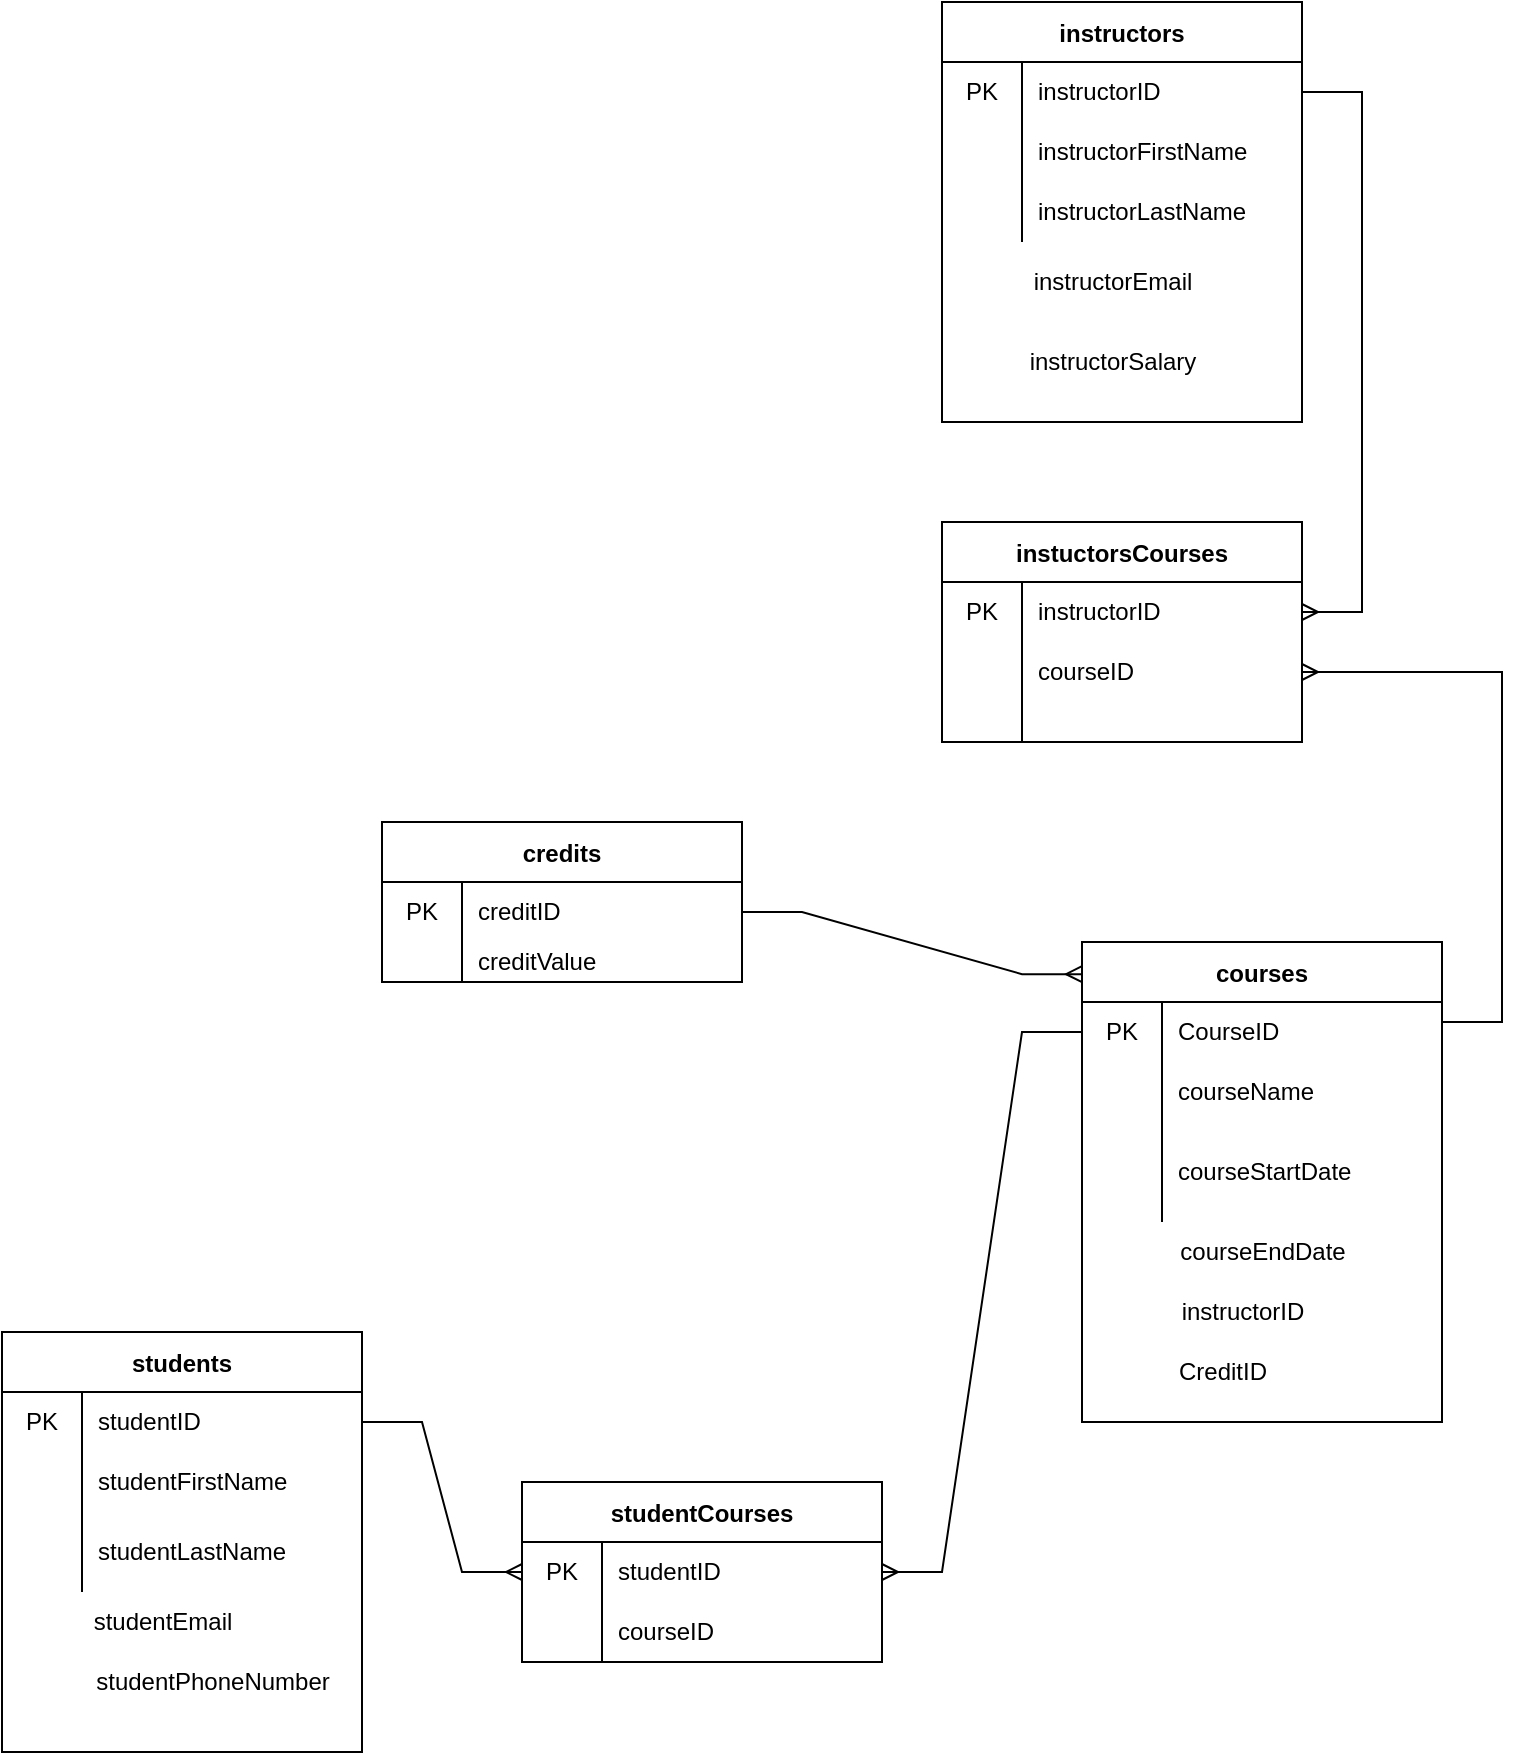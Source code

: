 <mxfile version="17.4.0" type="device"><diagram id="uofO51v1a0kYhhKg2YVV" name="Page-1"><mxGraphModel dx="2062" dy="1154" grid="1" gridSize="10" guides="1" tooltips="1" connect="1" arrows="1" fold="1" page="1" pageScale="1" pageWidth="850" pageHeight="1100" math="0" shadow="0"><root><mxCell id="0"/><mxCell id="1" parent="0"/><mxCell id="i9lTfoMAWdgRzrhwuy1H-7" value="studentCourses" style="shape=table;startSize=30;container=1;collapsible=0;childLayout=tableLayout;fixedRows=1;rowLines=0;fontStyle=1;" vertex="1" parent="1"><mxGeometry x="290" y="850" width="180" height="90" as="geometry"/></mxCell><mxCell id="i9lTfoMAWdgRzrhwuy1H-8" value="" style="shape=tableRow;horizontal=0;startSize=0;swimlaneHead=0;swimlaneBody=0;top=0;left=0;bottom=0;right=0;collapsible=0;dropTarget=0;fillColor=none;points=[[0,0.5],[1,0.5]];portConstraint=eastwest;" vertex="1" parent="i9lTfoMAWdgRzrhwuy1H-7"><mxGeometry y="30" width="180" height="30" as="geometry"/></mxCell><mxCell id="i9lTfoMAWdgRzrhwuy1H-9" value="PK" style="shape=partialRectangle;html=1;whiteSpace=wrap;connectable=0;fillColor=none;top=0;left=0;bottom=0;right=0;overflow=hidden;pointerEvents=1;" vertex="1" parent="i9lTfoMAWdgRzrhwuy1H-8"><mxGeometry width="40" height="30" as="geometry"><mxRectangle width="40" height="30" as="alternateBounds"/></mxGeometry></mxCell><mxCell id="i9lTfoMAWdgRzrhwuy1H-10" value="studentID" style="shape=partialRectangle;html=1;whiteSpace=wrap;connectable=0;fillColor=none;top=0;left=0;bottom=0;right=0;align=left;spacingLeft=6;overflow=hidden;" vertex="1" parent="i9lTfoMAWdgRzrhwuy1H-8"><mxGeometry x="40" width="140" height="30" as="geometry"><mxRectangle width="140" height="30" as="alternateBounds"/></mxGeometry></mxCell><mxCell id="i9lTfoMAWdgRzrhwuy1H-11" value="" style="shape=tableRow;horizontal=0;startSize=0;swimlaneHead=0;swimlaneBody=0;top=0;left=0;bottom=0;right=0;collapsible=0;dropTarget=0;fillColor=none;points=[[0,0.5],[1,0.5]];portConstraint=eastwest;" vertex="1" parent="i9lTfoMAWdgRzrhwuy1H-7"><mxGeometry y="60" width="180" height="30" as="geometry"/></mxCell><mxCell id="i9lTfoMAWdgRzrhwuy1H-12" value="" style="shape=partialRectangle;html=1;whiteSpace=wrap;connectable=0;fillColor=none;top=0;left=0;bottom=0;right=0;overflow=hidden;" vertex="1" parent="i9lTfoMAWdgRzrhwuy1H-11"><mxGeometry width="40" height="30" as="geometry"><mxRectangle width="40" height="30" as="alternateBounds"/></mxGeometry></mxCell><mxCell id="i9lTfoMAWdgRzrhwuy1H-13" value="courseID" style="shape=partialRectangle;html=1;whiteSpace=wrap;connectable=0;fillColor=none;top=0;left=0;bottom=0;right=0;align=left;spacingLeft=6;overflow=hidden;" vertex="1" parent="i9lTfoMAWdgRzrhwuy1H-11"><mxGeometry x="40" width="140" height="30" as="geometry"><mxRectangle width="140" height="30" as="alternateBounds"/></mxGeometry></mxCell><mxCell id="i9lTfoMAWdgRzrhwuy1H-19" value="credits" style="shape=table;startSize=30;container=1;collapsible=0;childLayout=tableLayout;fixedRows=1;rowLines=0;fontStyle=1;" vertex="1" parent="1"><mxGeometry x="220" y="520" width="180" height="80" as="geometry"/></mxCell><mxCell id="i9lTfoMAWdgRzrhwuy1H-20" value="" style="shape=tableRow;horizontal=0;startSize=0;swimlaneHead=0;swimlaneBody=0;top=0;left=0;bottom=0;right=0;collapsible=0;dropTarget=0;fillColor=none;points=[[0,0.5],[1,0.5]];portConstraint=eastwest;" vertex="1" parent="i9lTfoMAWdgRzrhwuy1H-19"><mxGeometry y="30" width="180" height="30" as="geometry"/></mxCell><mxCell id="i9lTfoMAWdgRzrhwuy1H-21" value="PK" style="shape=partialRectangle;html=1;whiteSpace=wrap;connectable=0;fillColor=none;top=0;left=0;bottom=0;right=0;overflow=hidden;pointerEvents=1;" vertex="1" parent="i9lTfoMAWdgRzrhwuy1H-20"><mxGeometry width="40" height="30" as="geometry"><mxRectangle width="40" height="30" as="alternateBounds"/></mxGeometry></mxCell><mxCell id="i9lTfoMAWdgRzrhwuy1H-22" value="creditID" style="shape=partialRectangle;html=1;whiteSpace=wrap;connectable=0;fillColor=none;top=0;left=0;bottom=0;right=0;align=left;spacingLeft=6;overflow=hidden;" vertex="1" parent="i9lTfoMAWdgRzrhwuy1H-20"><mxGeometry x="40" width="140" height="30" as="geometry"><mxRectangle width="140" height="30" as="alternateBounds"/></mxGeometry></mxCell><mxCell id="i9lTfoMAWdgRzrhwuy1H-23" value="" style="shape=tableRow;horizontal=0;startSize=0;swimlaneHead=0;swimlaneBody=0;top=0;left=0;bottom=0;right=0;collapsible=0;dropTarget=0;fillColor=none;points=[[0,0.5],[1,0.5]];portConstraint=eastwest;" vertex="1" parent="i9lTfoMAWdgRzrhwuy1H-19"><mxGeometry y="60" width="180" height="20" as="geometry"/></mxCell><mxCell id="i9lTfoMAWdgRzrhwuy1H-24" value="" style="shape=partialRectangle;html=1;whiteSpace=wrap;connectable=0;fillColor=none;top=0;left=0;bottom=0;right=0;overflow=hidden;" vertex="1" parent="i9lTfoMAWdgRzrhwuy1H-23"><mxGeometry width="40" height="20" as="geometry"><mxRectangle width="40" height="20" as="alternateBounds"/></mxGeometry></mxCell><mxCell id="i9lTfoMAWdgRzrhwuy1H-25" value="creditValue" style="shape=partialRectangle;html=1;whiteSpace=wrap;connectable=0;fillColor=none;top=0;left=0;bottom=0;right=0;align=left;spacingLeft=6;overflow=hidden;" vertex="1" parent="i9lTfoMAWdgRzrhwuy1H-23"><mxGeometry x="40" width="140" height="20" as="geometry"><mxRectangle width="140" height="20" as="alternateBounds"/></mxGeometry></mxCell><mxCell id="i9lTfoMAWdgRzrhwuy1H-29" value="instuctorsCourses" style="shape=table;startSize=30;container=1;collapsible=0;childLayout=tableLayout;fixedRows=1;rowLines=0;fontStyle=1;" vertex="1" parent="1"><mxGeometry x="500" y="370" width="180" height="110" as="geometry"/></mxCell><mxCell id="i9lTfoMAWdgRzrhwuy1H-30" value="" style="shape=tableRow;horizontal=0;startSize=0;swimlaneHead=0;swimlaneBody=0;top=0;left=0;bottom=0;right=0;collapsible=0;dropTarget=0;fillColor=none;points=[[0,0.5],[1,0.5]];portConstraint=eastwest;" vertex="1" parent="i9lTfoMAWdgRzrhwuy1H-29"><mxGeometry y="30" width="180" height="30" as="geometry"/></mxCell><mxCell id="i9lTfoMAWdgRzrhwuy1H-31" value="PK" style="shape=partialRectangle;html=1;whiteSpace=wrap;connectable=0;fillColor=none;top=0;left=0;bottom=0;right=0;overflow=hidden;pointerEvents=1;" vertex="1" parent="i9lTfoMAWdgRzrhwuy1H-30"><mxGeometry width="40" height="30" as="geometry"><mxRectangle width="40" height="30" as="alternateBounds"/></mxGeometry></mxCell><mxCell id="i9lTfoMAWdgRzrhwuy1H-32" value="instructorID" style="shape=partialRectangle;html=1;whiteSpace=wrap;connectable=0;fillColor=none;top=0;left=0;bottom=0;right=0;align=left;spacingLeft=6;overflow=hidden;" vertex="1" parent="i9lTfoMAWdgRzrhwuy1H-30"><mxGeometry x="40" width="140" height="30" as="geometry"><mxRectangle width="140" height="30" as="alternateBounds"/></mxGeometry></mxCell><mxCell id="i9lTfoMAWdgRzrhwuy1H-33" value="" style="shape=tableRow;horizontal=0;startSize=0;swimlaneHead=0;swimlaneBody=0;top=0;left=0;bottom=0;right=0;collapsible=0;dropTarget=0;fillColor=none;points=[[0,0.5],[1,0.5]];portConstraint=eastwest;" vertex="1" parent="i9lTfoMAWdgRzrhwuy1H-29"><mxGeometry y="60" width="180" height="30" as="geometry"/></mxCell><mxCell id="i9lTfoMAWdgRzrhwuy1H-34" value="" style="shape=partialRectangle;html=1;whiteSpace=wrap;connectable=0;fillColor=none;top=0;left=0;bottom=0;right=0;overflow=hidden;" vertex="1" parent="i9lTfoMAWdgRzrhwuy1H-33"><mxGeometry width="40" height="30" as="geometry"><mxRectangle width="40" height="30" as="alternateBounds"/></mxGeometry></mxCell><mxCell id="i9lTfoMAWdgRzrhwuy1H-35" value="courseID" style="shape=partialRectangle;html=1;whiteSpace=wrap;connectable=0;fillColor=none;top=0;left=0;bottom=0;right=0;align=left;spacingLeft=6;overflow=hidden;" vertex="1" parent="i9lTfoMAWdgRzrhwuy1H-33"><mxGeometry x="40" width="140" height="30" as="geometry"><mxRectangle width="140" height="30" as="alternateBounds"/></mxGeometry></mxCell><mxCell id="i9lTfoMAWdgRzrhwuy1H-36" value="" style="shape=tableRow;horizontal=0;startSize=0;swimlaneHead=0;swimlaneBody=0;top=0;left=0;bottom=0;right=0;collapsible=0;dropTarget=0;fillColor=none;points=[[0,0.5],[1,0.5]];portConstraint=eastwest;" vertex="1" parent="i9lTfoMAWdgRzrhwuy1H-29"><mxGeometry y="90" width="180" height="20" as="geometry"/></mxCell><mxCell id="i9lTfoMAWdgRzrhwuy1H-37" value="" style="shape=partialRectangle;html=1;whiteSpace=wrap;connectable=0;fillColor=none;top=0;left=0;bottom=0;right=0;overflow=hidden;" vertex="1" parent="i9lTfoMAWdgRzrhwuy1H-36"><mxGeometry width="40" height="20" as="geometry"><mxRectangle width="40" height="20" as="alternateBounds"/></mxGeometry></mxCell><mxCell id="i9lTfoMAWdgRzrhwuy1H-38" value="" style="shape=partialRectangle;html=1;whiteSpace=wrap;connectable=0;fillColor=none;top=0;left=0;bottom=0;right=0;align=left;spacingLeft=6;overflow=hidden;" vertex="1" parent="i9lTfoMAWdgRzrhwuy1H-36"><mxGeometry x="40" width="140" height="20" as="geometry"><mxRectangle width="140" height="20" as="alternateBounds"/></mxGeometry></mxCell><mxCell id="i9lTfoMAWdgRzrhwuy1H-39" value="courses" style="shape=table;startSize=30;container=1;collapsible=0;childLayout=tableLayout;fixedRows=1;rowLines=0;fontStyle=1;" vertex="1" parent="1"><mxGeometry x="570" y="580" width="180" height="240" as="geometry"/></mxCell><mxCell id="i9lTfoMAWdgRzrhwuy1H-40" value="" style="shape=tableRow;horizontal=0;startSize=0;swimlaneHead=0;swimlaneBody=0;top=0;left=0;bottom=0;right=0;collapsible=0;dropTarget=0;fillColor=none;points=[[0,0.5],[1,0.5]];portConstraint=eastwest;" vertex="1" parent="i9lTfoMAWdgRzrhwuy1H-39"><mxGeometry y="30" width="180" height="30" as="geometry"/></mxCell><mxCell id="i9lTfoMAWdgRzrhwuy1H-41" value="PK" style="shape=partialRectangle;html=1;whiteSpace=wrap;connectable=0;fillColor=none;top=0;left=0;bottom=0;right=0;overflow=hidden;pointerEvents=1;" vertex="1" parent="i9lTfoMAWdgRzrhwuy1H-40"><mxGeometry width="40" height="30" as="geometry"><mxRectangle width="40" height="30" as="alternateBounds"/></mxGeometry></mxCell><mxCell id="i9lTfoMAWdgRzrhwuy1H-42" value="CourseID" style="shape=partialRectangle;html=1;whiteSpace=wrap;connectable=0;fillColor=none;top=0;left=0;bottom=0;right=0;align=left;spacingLeft=6;overflow=hidden;" vertex="1" parent="i9lTfoMAWdgRzrhwuy1H-40"><mxGeometry x="40" width="140" height="30" as="geometry"><mxRectangle width="140" height="30" as="alternateBounds"/></mxGeometry></mxCell><mxCell id="i9lTfoMAWdgRzrhwuy1H-43" value="" style="shape=tableRow;horizontal=0;startSize=0;swimlaneHead=0;swimlaneBody=0;top=0;left=0;bottom=0;right=0;collapsible=0;dropTarget=0;fillColor=none;points=[[0,0.5],[1,0.5]];portConstraint=eastwest;" vertex="1" parent="i9lTfoMAWdgRzrhwuy1H-39"><mxGeometry y="60" width="180" height="30" as="geometry"/></mxCell><mxCell id="i9lTfoMAWdgRzrhwuy1H-44" value="" style="shape=partialRectangle;html=1;whiteSpace=wrap;connectable=0;fillColor=none;top=0;left=0;bottom=0;right=0;overflow=hidden;" vertex="1" parent="i9lTfoMAWdgRzrhwuy1H-43"><mxGeometry width="40" height="30" as="geometry"><mxRectangle width="40" height="30" as="alternateBounds"/></mxGeometry></mxCell><mxCell id="i9lTfoMAWdgRzrhwuy1H-45" value="courseName" style="shape=partialRectangle;html=1;whiteSpace=wrap;connectable=0;fillColor=none;top=0;left=0;bottom=0;right=0;align=left;spacingLeft=6;overflow=hidden;" vertex="1" parent="i9lTfoMAWdgRzrhwuy1H-43"><mxGeometry x="40" width="140" height="30" as="geometry"><mxRectangle width="140" height="30" as="alternateBounds"/></mxGeometry></mxCell><mxCell id="i9lTfoMAWdgRzrhwuy1H-46" value="" style="shape=tableRow;horizontal=0;startSize=0;swimlaneHead=0;swimlaneBody=0;top=0;left=0;bottom=0;right=0;collapsible=0;dropTarget=0;fillColor=none;points=[[0,0.5],[1,0.5]];portConstraint=eastwest;" vertex="1" parent="i9lTfoMAWdgRzrhwuy1H-39"><mxGeometry y="90" width="180" height="50" as="geometry"/></mxCell><mxCell id="i9lTfoMAWdgRzrhwuy1H-47" value="" style="shape=partialRectangle;html=1;whiteSpace=wrap;connectable=0;fillColor=none;top=0;left=0;bottom=0;right=0;overflow=hidden;" vertex="1" parent="i9lTfoMAWdgRzrhwuy1H-46"><mxGeometry width="40" height="50" as="geometry"><mxRectangle width="40" height="50" as="alternateBounds"/></mxGeometry></mxCell><mxCell id="i9lTfoMAWdgRzrhwuy1H-48" value="courseStartDate" style="shape=partialRectangle;html=1;whiteSpace=wrap;connectable=0;fillColor=none;top=0;left=0;bottom=0;right=0;align=left;spacingLeft=6;overflow=hidden;" vertex="1" parent="i9lTfoMAWdgRzrhwuy1H-46"><mxGeometry x="40" width="140" height="50" as="geometry"><mxRectangle width="140" height="50" as="alternateBounds"/></mxGeometry></mxCell><mxCell id="i9lTfoMAWdgRzrhwuy1H-50" value="courseEndDate" style="text;html=1;align=center;verticalAlign=middle;resizable=0;points=[];autosize=1;strokeColor=none;fillColor=none;" vertex="1" parent="1"><mxGeometry x="610" y="725" width="100" height="20" as="geometry"/></mxCell><mxCell id="i9lTfoMAWdgRzrhwuy1H-51" value="instructorID" style="text;html=1;align=center;verticalAlign=middle;resizable=0;points=[];autosize=1;strokeColor=none;fillColor=none;" vertex="1" parent="1"><mxGeometry x="610" y="755" width="80" height="20" as="geometry"/></mxCell><mxCell id="i9lTfoMAWdgRzrhwuy1H-54" value="CreditID" style="text;html=1;align=center;verticalAlign=middle;resizable=0;points=[];autosize=1;strokeColor=none;fillColor=none;" vertex="1" parent="1"><mxGeometry x="610" y="785" width="60" height="20" as="geometry"/></mxCell><mxCell id="i9lTfoMAWdgRzrhwuy1H-55" value="students" style="shape=table;startSize=30;container=1;collapsible=0;childLayout=tableLayout;fixedRows=1;rowLines=0;fontStyle=1;" vertex="1" parent="1"><mxGeometry x="30" y="775" width="180" height="210" as="geometry"/></mxCell><mxCell id="i9lTfoMAWdgRzrhwuy1H-56" value="" style="shape=tableRow;horizontal=0;startSize=0;swimlaneHead=0;swimlaneBody=0;top=0;left=0;bottom=0;right=0;collapsible=0;dropTarget=0;fillColor=none;points=[[0,0.5],[1,0.5]];portConstraint=eastwest;" vertex="1" parent="i9lTfoMAWdgRzrhwuy1H-55"><mxGeometry y="30" width="180" height="30" as="geometry"/></mxCell><mxCell id="i9lTfoMAWdgRzrhwuy1H-57" value="PK" style="shape=partialRectangle;html=1;whiteSpace=wrap;connectable=0;fillColor=none;top=0;left=0;bottom=0;right=0;overflow=hidden;pointerEvents=1;" vertex="1" parent="i9lTfoMAWdgRzrhwuy1H-56"><mxGeometry width="40" height="30" as="geometry"><mxRectangle width="40" height="30" as="alternateBounds"/></mxGeometry></mxCell><mxCell id="i9lTfoMAWdgRzrhwuy1H-58" value="studentID" style="shape=partialRectangle;html=1;whiteSpace=wrap;connectable=0;fillColor=none;top=0;left=0;bottom=0;right=0;align=left;spacingLeft=6;overflow=hidden;" vertex="1" parent="i9lTfoMAWdgRzrhwuy1H-56"><mxGeometry x="40" width="140" height="30" as="geometry"><mxRectangle width="140" height="30" as="alternateBounds"/></mxGeometry></mxCell><mxCell id="i9lTfoMAWdgRzrhwuy1H-59" value="" style="shape=tableRow;horizontal=0;startSize=0;swimlaneHead=0;swimlaneBody=0;top=0;left=0;bottom=0;right=0;collapsible=0;dropTarget=0;fillColor=none;points=[[0,0.5],[1,0.5]];portConstraint=eastwest;" vertex="1" parent="i9lTfoMAWdgRzrhwuy1H-55"><mxGeometry y="60" width="180" height="30" as="geometry"/></mxCell><mxCell id="i9lTfoMAWdgRzrhwuy1H-60" value="" style="shape=partialRectangle;html=1;whiteSpace=wrap;connectable=0;fillColor=none;top=0;left=0;bottom=0;right=0;overflow=hidden;" vertex="1" parent="i9lTfoMAWdgRzrhwuy1H-59"><mxGeometry width="40" height="30" as="geometry"><mxRectangle width="40" height="30" as="alternateBounds"/></mxGeometry></mxCell><mxCell id="i9lTfoMAWdgRzrhwuy1H-61" value="studentFirstName" style="shape=partialRectangle;html=1;whiteSpace=wrap;connectable=0;fillColor=none;top=0;left=0;bottom=0;right=0;align=left;spacingLeft=6;overflow=hidden;" vertex="1" parent="i9lTfoMAWdgRzrhwuy1H-59"><mxGeometry x="40" width="140" height="30" as="geometry"><mxRectangle width="140" height="30" as="alternateBounds"/></mxGeometry></mxCell><mxCell id="i9lTfoMAWdgRzrhwuy1H-62" value="" style="shape=tableRow;horizontal=0;startSize=0;swimlaneHead=0;swimlaneBody=0;top=0;left=0;bottom=0;right=0;collapsible=0;dropTarget=0;fillColor=none;points=[[0,0.5],[1,0.5]];portConstraint=eastwest;" vertex="1" parent="i9lTfoMAWdgRzrhwuy1H-55"><mxGeometry y="90" width="180" height="40" as="geometry"/></mxCell><mxCell id="i9lTfoMAWdgRzrhwuy1H-63" value="" style="shape=partialRectangle;html=1;whiteSpace=wrap;connectable=0;fillColor=none;top=0;left=0;bottom=0;right=0;overflow=hidden;" vertex="1" parent="i9lTfoMAWdgRzrhwuy1H-62"><mxGeometry width="40" height="40" as="geometry"><mxRectangle width="40" height="40" as="alternateBounds"/></mxGeometry></mxCell><mxCell id="i9lTfoMAWdgRzrhwuy1H-64" value="studentLastName" style="shape=partialRectangle;html=1;whiteSpace=wrap;connectable=0;fillColor=none;top=0;left=0;bottom=0;right=0;align=left;spacingLeft=6;overflow=hidden;" vertex="1" parent="i9lTfoMAWdgRzrhwuy1H-62"><mxGeometry x="40" width="140" height="40" as="geometry"><mxRectangle width="140" height="40" as="alternateBounds"/></mxGeometry></mxCell><mxCell id="i9lTfoMAWdgRzrhwuy1H-65" value="instructors" style="shape=table;startSize=30;container=1;collapsible=0;childLayout=tableLayout;fixedRows=1;rowLines=0;fontStyle=1;" vertex="1" parent="1"><mxGeometry x="500" y="110" width="180" height="210" as="geometry"/></mxCell><mxCell id="i9lTfoMAWdgRzrhwuy1H-66" value="" style="shape=tableRow;horizontal=0;startSize=0;swimlaneHead=0;swimlaneBody=0;top=0;left=0;bottom=0;right=0;collapsible=0;dropTarget=0;fillColor=none;points=[[0,0.5],[1,0.5]];portConstraint=eastwest;" vertex="1" parent="i9lTfoMAWdgRzrhwuy1H-65"><mxGeometry y="30" width="180" height="30" as="geometry"/></mxCell><mxCell id="i9lTfoMAWdgRzrhwuy1H-67" value="PK" style="shape=partialRectangle;html=1;whiteSpace=wrap;connectable=0;fillColor=none;top=0;left=0;bottom=0;right=0;overflow=hidden;pointerEvents=1;" vertex="1" parent="i9lTfoMAWdgRzrhwuy1H-66"><mxGeometry width="40" height="30" as="geometry"><mxRectangle width="40" height="30" as="alternateBounds"/></mxGeometry></mxCell><mxCell id="i9lTfoMAWdgRzrhwuy1H-68" value="instructorID" style="shape=partialRectangle;html=1;whiteSpace=wrap;connectable=0;fillColor=none;top=0;left=0;bottom=0;right=0;align=left;spacingLeft=6;overflow=hidden;" vertex="1" parent="i9lTfoMAWdgRzrhwuy1H-66"><mxGeometry x="40" width="140" height="30" as="geometry"><mxRectangle width="140" height="30" as="alternateBounds"/></mxGeometry></mxCell><mxCell id="i9lTfoMAWdgRzrhwuy1H-69" value="" style="shape=tableRow;horizontal=0;startSize=0;swimlaneHead=0;swimlaneBody=0;top=0;left=0;bottom=0;right=0;collapsible=0;dropTarget=0;fillColor=none;points=[[0,0.5],[1,0.5]];portConstraint=eastwest;" vertex="1" parent="i9lTfoMAWdgRzrhwuy1H-65"><mxGeometry y="60" width="180" height="30" as="geometry"/></mxCell><mxCell id="i9lTfoMAWdgRzrhwuy1H-70" value="" style="shape=partialRectangle;html=1;whiteSpace=wrap;connectable=0;fillColor=none;top=0;left=0;bottom=0;right=0;overflow=hidden;" vertex="1" parent="i9lTfoMAWdgRzrhwuy1H-69"><mxGeometry width="40" height="30" as="geometry"><mxRectangle width="40" height="30" as="alternateBounds"/></mxGeometry></mxCell><mxCell id="i9lTfoMAWdgRzrhwuy1H-71" value="instructorFirstName" style="shape=partialRectangle;html=1;whiteSpace=wrap;connectable=0;fillColor=none;top=0;left=0;bottom=0;right=0;align=left;spacingLeft=6;overflow=hidden;" vertex="1" parent="i9lTfoMAWdgRzrhwuy1H-69"><mxGeometry x="40" width="140" height="30" as="geometry"><mxRectangle width="140" height="30" as="alternateBounds"/></mxGeometry></mxCell><mxCell id="i9lTfoMAWdgRzrhwuy1H-72" value="" style="shape=tableRow;horizontal=0;startSize=0;swimlaneHead=0;swimlaneBody=0;top=0;left=0;bottom=0;right=0;collapsible=0;dropTarget=0;fillColor=none;points=[[0,0.5],[1,0.5]];portConstraint=eastwest;" vertex="1" parent="i9lTfoMAWdgRzrhwuy1H-65"><mxGeometry y="90" width="180" height="30" as="geometry"/></mxCell><mxCell id="i9lTfoMAWdgRzrhwuy1H-73" value="" style="shape=partialRectangle;html=1;whiteSpace=wrap;connectable=0;fillColor=none;top=0;left=0;bottom=0;right=0;overflow=hidden;" vertex="1" parent="i9lTfoMAWdgRzrhwuy1H-72"><mxGeometry width="40" height="30" as="geometry"><mxRectangle width="40" height="30" as="alternateBounds"/></mxGeometry></mxCell><mxCell id="i9lTfoMAWdgRzrhwuy1H-74" value="instructorLastName" style="shape=partialRectangle;html=1;whiteSpace=wrap;connectable=0;fillColor=none;top=0;left=0;bottom=0;right=0;align=left;spacingLeft=6;overflow=hidden;" vertex="1" parent="i9lTfoMAWdgRzrhwuy1H-72"><mxGeometry x="40" width="140" height="30" as="geometry"><mxRectangle width="140" height="30" as="alternateBounds"/></mxGeometry></mxCell><mxCell id="i9lTfoMAWdgRzrhwuy1H-75" value="studentEmail" style="text;html=1;align=center;verticalAlign=middle;resizable=0;points=[];autosize=1;strokeColor=none;fillColor=none;" vertex="1" parent="1"><mxGeometry x="70" y="910" width="80" height="20" as="geometry"/></mxCell><mxCell id="i9lTfoMAWdgRzrhwuy1H-76" value="studentPhoneNumber" style="text;html=1;align=center;verticalAlign=middle;resizable=0;points=[];autosize=1;strokeColor=none;fillColor=none;" vertex="1" parent="1"><mxGeometry x="70" y="940" width="130" height="20" as="geometry"/></mxCell><mxCell id="i9lTfoMAWdgRzrhwuy1H-77" value="instructorEmail" style="text;html=1;align=center;verticalAlign=middle;resizable=0;points=[];autosize=1;strokeColor=none;fillColor=none;" vertex="1" parent="1"><mxGeometry x="540" y="240" width="90" height="20" as="geometry"/></mxCell><mxCell id="i9lTfoMAWdgRzrhwuy1H-78" value="instructorSalary" style="text;html=1;align=center;verticalAlign=middle;resizable=0;points=[];autosize=1;strokeColor=none;fillColor=none;" vertex="1" parent="1"><mxGeometry x="535" y="280" width="100" height="20" as="geometry"/></mxCell><mxCell id="i9lTfoMAWdgRzrhwuy1H-107" value="" style="edgeStyle=entityRelationEdgeStyle;fontSize=12;html=1;endArrow=ERmany;rounded=0;exitX=1;exitY=0.5;exitDx=0;exitDy=0;entryX=0;entryY=0.5;entryDx=0;entryDy=0;" edge="1" parent="1" source="i9lTfoMAWdgRzrhwuy1H-56" target="i9lTfoMAWdgRzrhwuy1H-8"><mxGeometry width="100" height="100" relative="1" as="geometry"><mxPoint x="250" y="780" as="sourcePoint"/><mxPoint x="350" y="680" as="targetPoint"/></mxGeometry></mxCell><mxCell id="i9lTfoMAWdgRzrhwuy1H-108" value="" style="edgeStyle=entityRelationEdgeStyle;fontSize=12;html=1;endArrow=ERmany;rounded=0;exitX=0;exitY=0.5;exitDx=0;exitDy=0;entryX=1;entryY=0.5;entryDx=0;entryDy=0;" edge="1" parent="1" source="i9lTfoMAWdgRzrhwuy1H-40" target="i9lTfoMAWdgRzrhwuy1H-8"><mxGeometry width="100" height="100" relative="1" as="geometry"><mxPoint x="840" y="710" as="sourcePoint"/><mxPoint x="930" y="610" as="targetPoint"/></mxGeometry></mxCell><mxCell id="i9lTfoMAWdgRzrhwuy1H-111" value="" style="edgeStyle=entityRelationEdgeStyle;fontSize=12;html=1;endArrow=ERmany;startArrow=none;rounded=0;exitX=1;exitY=0.5;exitDx=0;exitDy=0;entryX=1;entryY=0.5;entryDx=0;entryDy=0;endFill=0;startFill=0;" edge="1" parent="1" source="i9lTfoMAWdgRzrhwuy1H-66" target="i9lTfoMAWdgRzrhwuy1H-30"><mxGeometry width="100" height="100" relative="1" as="geometry"><mxPoint x="700" y="250" as="sourcePoint"/><mxPoint x="800" y="150" as="targetPoint"/></mxGeometry></mxCell><mxCell id="i9lTfoMAWdgRzrhwuy1H-113" value="" style="edgeStyle=entityRelationEdgeStyle;fontSize=12;html=1;endArrow=ERmany;rounded=0;entryX=1;entryY=0.5;entryDx=0;entryDy=0;" edge="1" parent="1" target="i9lTfoMAWdgRzrhwuy1H-33"><mxGeometry width="100" height="100" relative="1" as="geometry"><mxPoint x="750" y="620" as="sourcePoint"/><mxPoint x="810" y="460" as="targetPoint"/></mxGeometry></mxCell><mxCell id="i9lTfoMAWdgRzrhwuy1H-118" value="" style="edgeStyle=entityRelationEdgeStyle;fontSize=12;html=1;endArrow=none;rounded=0;entryX=1;entryY=0.5;entryDx=0;entryDy=0;endFill=0;exitX=0;exitY=0.067;exitDx=0;exitDy=0;exitPerimeter=0;startArrow=ERmany;startFill=0;" edge="1" parent="1" source="i9lTfoMAWdgRzrhwuy1H-39" target="i9lTfoMAWdgRzrhwuy1H-20"><mxGeometry width="100" height="100" relative="1" as="geometry"><mxPoint x="530" y="590" as="sourcePoint"/><mxPoint x="540" y="560" as="targetPoint"/></mxGeometry></mxCell></root></mxGraphModel></diagram></mxfile>